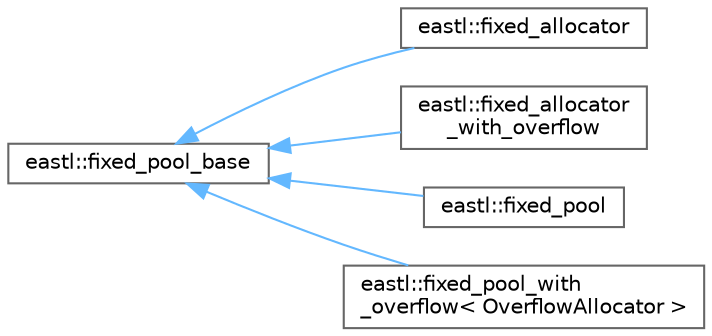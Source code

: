 digraph "类继承关系图"
{
 // LATEX_PDF_SIZE
  bgcolor="transparent";
  edge [fontname=Helvetica,fontsize=10,labelfontname=Helvetica,labelfontsize=10];
  node [fontname=Helvetica,fontsize=10,shape=box,height=0.2,width=0.4];
  rankdir="LR";
  Node0 [id="Node000000",label="eastl::fixed_pool_base",height=0.2,width=0.4,color="grey40", fillcolor="white", style="filled",URL="$structeastl_1_1fixed__pool__base.html",tooltip=" "];
  Node0 -> Node1 [id="edge680_Node000000_Node000001",dir="back",color="steelblue1",style="solid",tooltip=" "];
  Node1 [id="Node000001",label="eastl::fixed_allocator",height=0.2,width=0.4,color="grey40", fillcolor="white", style="filled",URL="$classeastl_1_1fixed__allocator.html",tooltip=" "];
  Node0 -> Node2 [id="edge681_Node000000_Node000002",dir="back",color="steelblue1",style="solid",tooltip=" "];
  Node2 [id="Node000002",label="eastl::fixed_allocator\l_with_overflow",height=0.2,width=0.4,color="grey40", fillcolor="white", style="filled",URL="$classeastl_1_1fixed__allocator__with__overflow.html",tooltip=" "];
  Node0 -> Node3 [id="edge682_Node000000_Node000003",dir="back",color="steelblue1",style="solid",tooltip=" "];
  Node3 [id="Node000003",label="eastl::fixed_pool",height=0.2,width=0.4,color="grey40", fillcolor="white", style="filled",URL="$classeastl_1_1fixed__pool.html",tooltip=" "];
  Node0 -> Node4 [id="edge683_Node000000_Node000004",dir="back",color="steelblue1",style="solid",tooltip=" "];
  Node4 [id="Node000004",label="eastl::fixed_pool_with\l_overflow\< OverflowAllocator \>",height=0.2,width=0.4,color="grey40", fillcolor="white", style="filled",URL="$classeastl_1_1fixed__pool__with__overflow.html",tooltip=" "];
}
